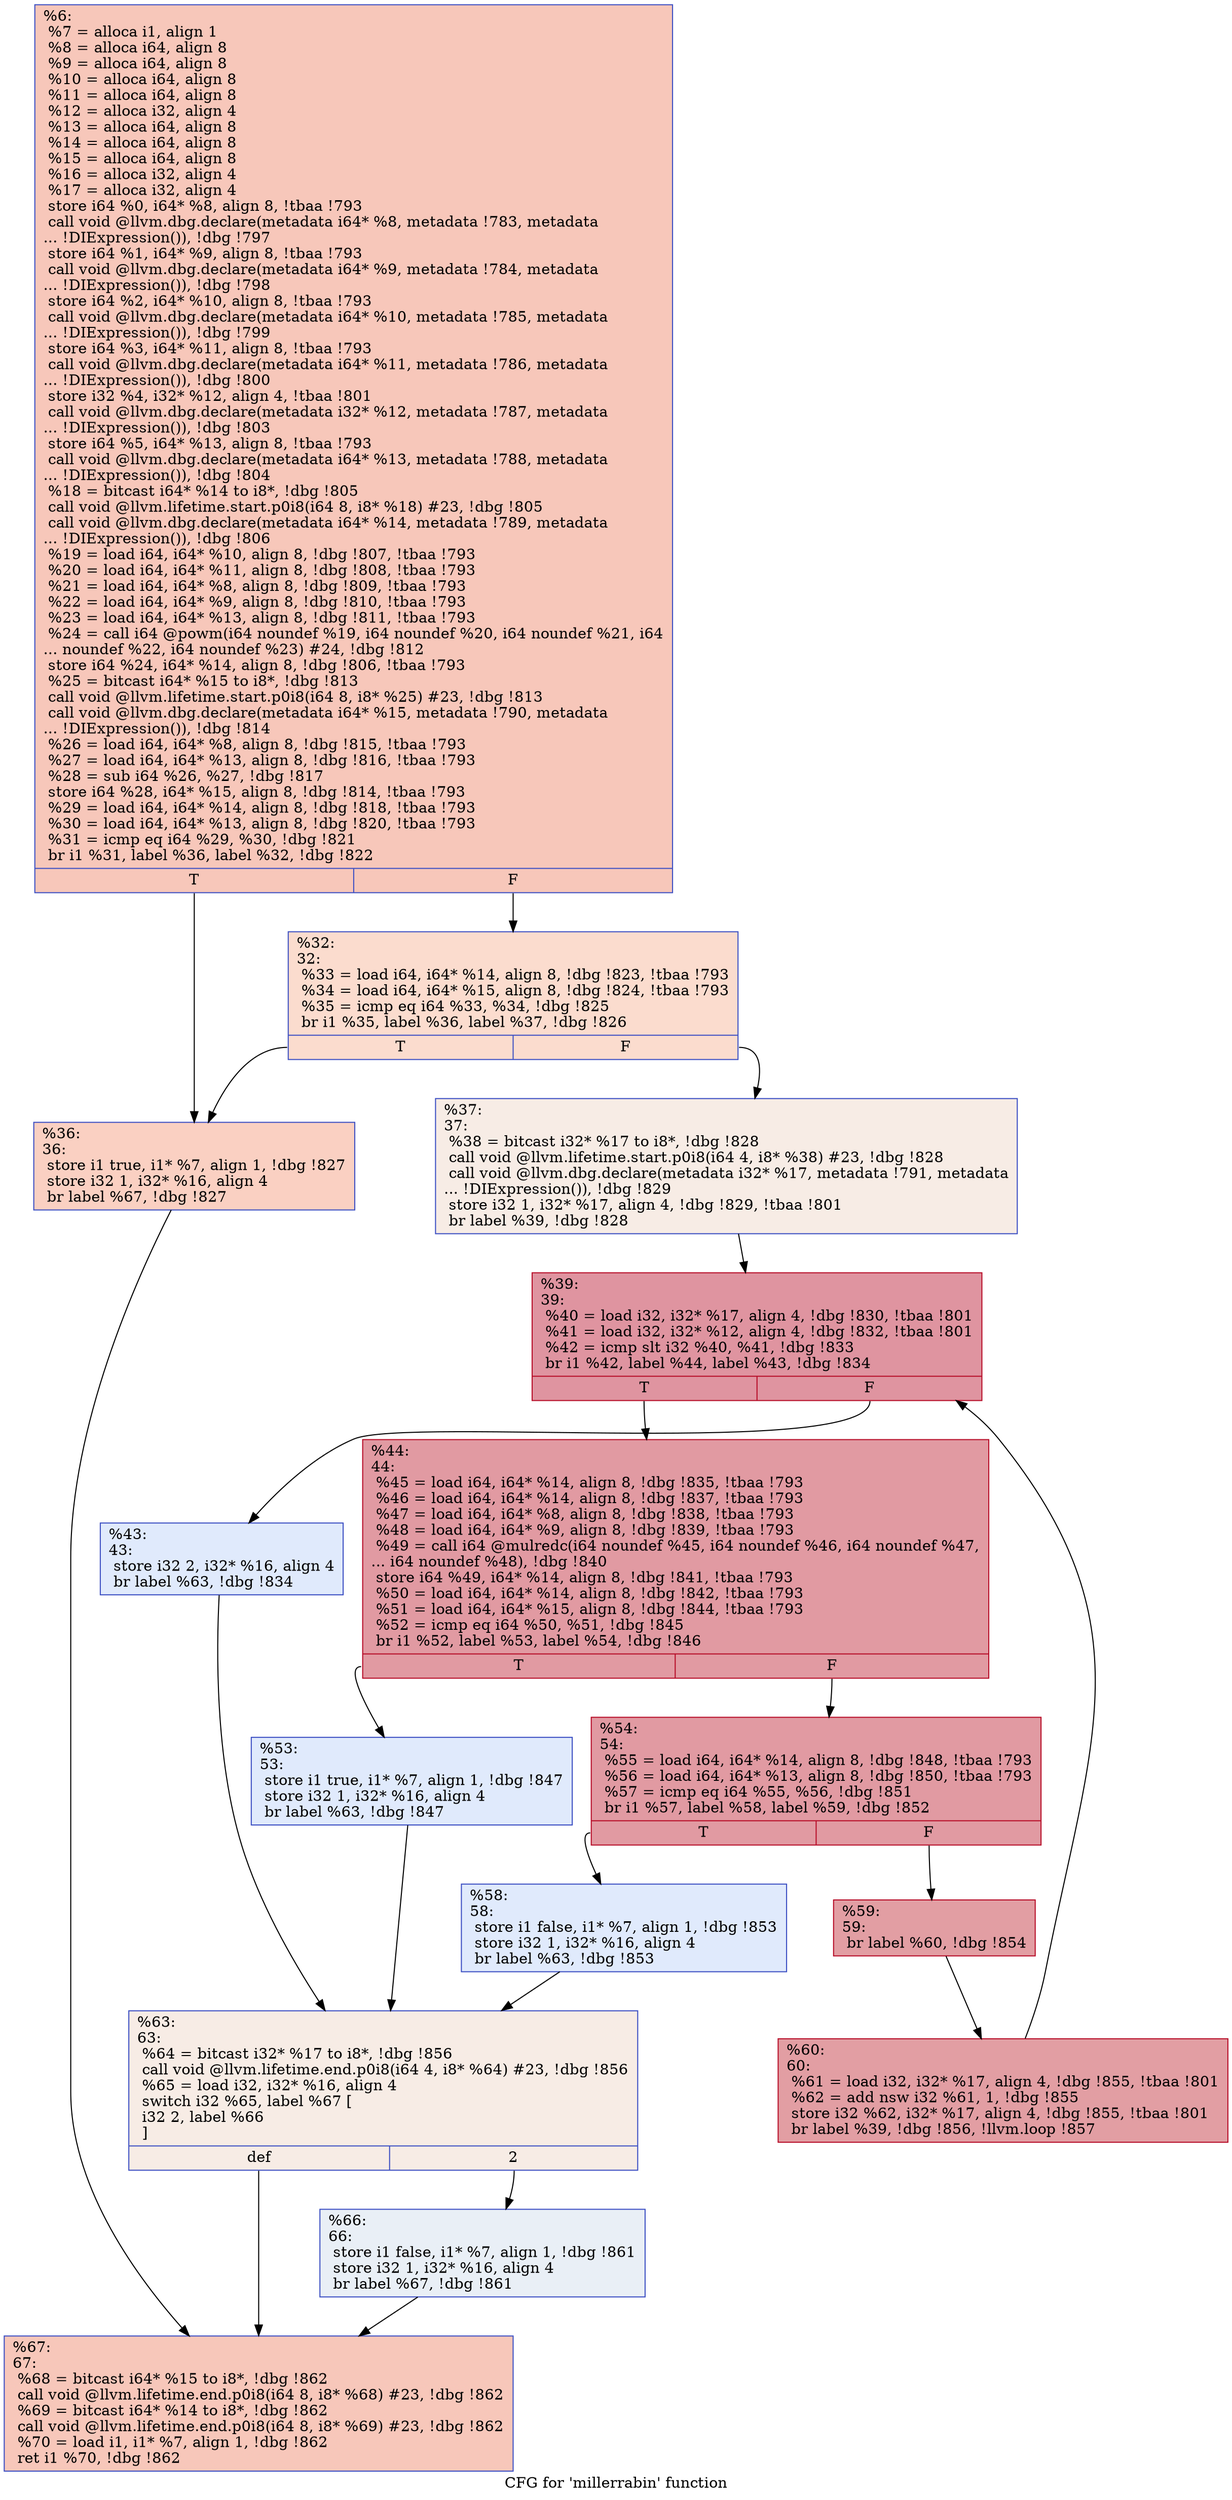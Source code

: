 digraph "CFG for 'millerrabin' function" {
	label="CFG for 'millerrabin' function";

	Node0x18b1fe0 [shape=record,color="#3d50c3ff", style=filled, fillcolor="#ec7f6370",label="{%6:\l  %7 = alloca i1, align 1\l  %8 = alloca i64, align 8\l  %9 = alloca i64, align 8\l  %10 = alloca i64, align 8\l  %11 = alloca i64, align 8\l  %12 = alloca i32, align 4\l  %13 = alloca i64, align 8\l  %14 = alloca i64, align 8\l  %15 = alloca i64, align 8\l  %16 = alloca i32, align 4\l  %17 = alloca i32, align 4\l  store i64 %0, i64* %8, align 8, !tbaa !793\l  call void @llvm.dbg.declare(metadata i64* %8, metadata !783, metadata\l... !DIExpression()), !dbg !797\l  store i64 %1, i64* %9, align 8, !tbaa !793\l  call void @llvm.dbg.declare(metadata i64* %9, metadata !784, metadata\l... !DIExpression()), !dbg !798\l  store i64 %2, i64* %10, align 8, !tbaa !793\l  call void @llvm.dbg.declare(metadata i64* %10, metadata !785, metadata\l... !DIExpression()), !dbg !799\l  store i64 %3, i64* %11, align 8, !tbaa !793\l  call void @llvm.dbg.declare(metadata i64* %11, metadata !786, metadata\l... !DIExpression()), !dbg !800\l  store i32 %4, i32* %12, align 4, !tbaa !801\l  call void @llvm.dbg.declare(metadata i32* %12, metadata !787, metadata\l... !DIExpression()), !dbg !803\l  store i64 %5, i64* %13, align 8, !tbaa !793\l  call void @llvm.dbg.declare(metadata i64* %13, metadata !788, metadata\l... !DIExpression()), !dbg !804\l  %18 = bitcast i64* %14 to i8*, !dbg !805\l  call void @llvm.lifetime.start.p0i8(i64 8, i8* %18) #23, !dbg !805\l  call void @llvm.dbg.declare(metadata i64* %14, metadata !789, metadata\l... !DIExpression()), !dbg !806\l  %19 = load i64, i64* %10, align 8, !dbg !807, !tbaa !793\l  %20 = load i64, i64* %11, align 8, !dbg !808, !tbaa !793\l  %21 = load i64, i64* %8, align 8, !dbg !809, !tbaa !793\l  %22 = load i64, i64* %9, align 8, !dbg !810, !tbaa !793\l  %23 = load i64, i64* %13, align 8, !dbg !811, !tbaa !793\l  %24 = call i64 @powm(i64 noundef %19, i64 noundef %20, i64 noundef %21, i64\l... noundef %22, i64 noundef %23) #24, !dbg !812\l  store i64 %24, i64* %14, align 8, !dbg !806, !tbaa !793\l  %25 = bitcast i64* %15 to i8*, !dbg !813\l  call void @llvm.lifetime.start.p0i8(i64 8, i8* %25) #23, !dbg !813\l  call void @llvm.dbg.declare(metadata i64* %15, metadata !790, metadata\l... !DIExpression()), !dbg !814\l  %26 = load i64, i64* %8, align 8, !dbg !815, !tbaa !793\l  %27 = load i64, i64* %13, align 8, !dbg !816, !tbaa !793\l  %28 = sub i64 %26, %27, !dbg !817\l  store i64 %28, i64* %15, align 8, !dbg !814, !tbaa !793\l  %29 = load i64, i64* %14, align 8, !dbg !818, !tbaa !793\l  %30 = load i64, i64* %13, align 8, !dbg !820, !tbaa !793\l  %31 = icmp eq i64 %29, %30, !dbg !821\l  br i1 %31, label %36, label %32, !dbg !822\l|{<s0>T|<s1>F}}"];
	Node0x18b1fe0:s0 -> Node0x18b6580;
	Node0x18b1fe0:s1 -> Node0x18b20e0;
	Node0x18b20e0 [shape=record,color="#3d50c3ff", style=filled, fillcolor="#f7af9170",label="{%32:\l32:                                               \l  %33 = load i64, i64* %14, align 8, !dbg !823, !tbaa !793\l  %34 = load i64, i64* %15, align 8, !dbg !824, !tbaa !793\l  %35 = icmp eq i64 %33, %34, !dbg !825\l  br i1 %35, label %36, label %37, !dbg !826\l|{<s0>T|<s1>F}}"];
	Node0x18b20e0:s0 -> Node0x18b6580;
	Node0x18b20e0:s1 -> Node0x18b65d0;
	Node0x18b6580 [shape=record,color="#3d50c3ff", style=filled, fillcolor="#f3947570",label="{%36:\l36:                                               \l  store i1 true, i1* %7, align 1, !dbg !827\l  store i32 1, i32* %16, align 4\l  br label %67, !dbg !827\l}"];
	Node0x18b6580 -> Node0x18b6940;
	Node0x18b65d0 [shape=record,color="#3d50c3ff", style=filled, fillcolor="#ecd3c570",label="{%37:\l37:                                               \l  %38 = bitcast i32* %17 to i8*, !dbg !828\l  call void @llvm.lifetime.start.p0i8(i64 4, i8* %38) #23, !dbg !828\l  call void @llvm.dbg.declare(metadata i32* %17, metadata !791, metadata\l... !DIExpression()), !dbg !829\l  store i32 1, i32* %17, align 4, !dbg !829, !tbaa !801\l  br label %39, !dbg !828\l}"];
	Node0x18b65d0 -> Node0x18b6620;
	Node0x18b6620 [shape=record,color="#b70d28ff", style=filled, fillcolor="#b70d2870",label="{%39:\l39:                                               \l  %40 = load i32, i32* %17, align 4, !dbg !830, !tbaa !801\l  %41 = load i32, i32* %12, align 4, !dbg !832, !tbaa !801\l  %42 = icmp slt i32 %40, %41, !dbg !833\l  br i1 %42, label %44, label %43, !dbg !834\l|{<s0>T|<s1>F}}"];
	Node0x18b6620:s0 -> Node0x18b66c0;
	Node0x18b6620:s1 -> Node0x18b6670;
	Node0x18b6670 [shape=record,color="#3d50c3ff", style=filled, fillcolor="#b9d0f970",label="{%43:\l43:                                               \l  store i32 2, i32* %16, align 4\l  br label %63, !dbg !834\l}"];
	Node0x18b6670 -> Node0x18b68a0;
	Node0x18b66c0 [shape=record,color="#b70d28ff", style=filled, fillcolor="#bb1b2c70",label="{%44:\l44:                                               \l  %45 = load i64, i64* %14, align 8, !dbg !835, !tbaa !793\l  %46 = load i64, i64* %14, align 8, !dbg !837, !tbaa !793\l  %47 = load i64, i64* %8, align 8, !dbg !838, !tbaa !793\l  %48 = load i64, i64* %9, align 8, !dbg !839, !tbaa !793\l  %49 = call i64 @mulredc(i64 noundef %45, i64 noundef %46, i64 noundef %47,\l... i64 noundef %48), !dbg !840\l  store i64 %49, i64* %14, align 8, !dbg !841, !tbaa !793\l  %50 = load i64, i64* %14, align 8, !dbg !842, !tbaa !793\l  %51 = load i64, i64* %15, align 8, !dbg !844, !tbaa !793\l  %52 = icmp eq i64 %50, %51, !dbg !845\l  br i1 %52, label %53, label %54, !dbg !846\l|{<s0>T|<s1>F}}"];
	Node0x18b66c0:s0 -> Node0x18b6710;
	Node0x18b66c0:s1 -> Node0x18b6760;
	Node0x18b6710 [shape=record,color="#3d50c3ff", style=filled, fillcolor="#b9d0f970",label="{%53:\l53:                                               \l  store i1 true, i1* %7, align 1, !dbg !847\l  store i32 1, i32* %16, align 4\l  br label %63, !dbg !847\l}"];
	Node0x18b6710 -> Node0x18b68a0;
	Node0x18b6760 [shape=record,color="#b70d28ff", style=filled, fillcolor="#bb1b2c70",label="{%54:\l54:                                               \l  %55 = load i64, i64* %14, align 8, !dbg !848, !tbaa !793\l  %56 = load i64, i64* %13, align 8, !dbg !850, !tbaa !793\l  %57 = icmp eq i64 %55, %56, !dbg !851\l  br i1 %57, label %58, label %59, !dbg !852\l|{<s0>T|<s1>F}}"];
	Node0x18b6760:s0 -> Node0x18b67b0;
	Node0x18b6760:s1 -> Node0x18b6800;
	Node0x18b67b0 [shape=record,color="#3d50c3ff", style=filled, fillcolor="#b9d0f970",label="{%58:\l58:                                               \l  store i1 false, i1* %7, align 1, !dbg !853\l  store i32 1, i32* %16, align 4\l  br label %63, !dbg !853\l}"];
	Node0x18b67b0 -> Node0x18b68a0;
	Node0x18b6800 [shape=record,color="#b70d28ff", style=filled, fillcolor="#be242e70",label="{%59:\l59:                                               \l  br label %60, !dbg !854\l}"];
	Node0x18b6800 -> Node0x18b6850;
	Node0x18b6850 [shape=record,color="#b70d28ff", style=filled, fillcolor="#be242e70",label="{%60:\l60:                                               \l  %61 = load i32, i32* %17, align 4, !dbg !855, !tbaa !801\l  %62 = add nsw i32 %61, 1, !dbg !855\l  store i32 %62, i32* %17, align 4, !dbg !855, !tbaa !801\l  br label %39, !dbg !856, !llvm.loop !857\l}"];
	Node0x18b6850 -> Node0x18b6620;
	Node0x18b68a0 [shape=record,color="#3d50c3ff", style=filled, fillcolor="#ecd3c570",label="{%63:\l63:                                               \l  %64 = bitcast i32* %17 to i8*, !dbg !856\l  call void @llvm.lifetime.end.p0i8(i64 4, i8* %64) #23, !dbg !856\l  %65 = load i32, i32* %16, align 4\l  switch i32 %65, label %67 [\l    i32 2, label %66\l  ]\l|{<s0>def|<s1>2}}"];
	Node0x18b68a0:s0 -> Node0x18b6940;
	Node0x18b68a0:s1 -> Node0x18b68f0;
	Node0x18b68f0 [shape=record,color="#3d50c3ff", style=filled, fillcolor="#cedaeb70",label="{%66:\l66:                                               \l  store i1 false, i1* %7, align 1, !dbg !861\l  store i32 1, i32* %16, align 4\l  br label %67, !dbg !861\l}"];
	Node0x18b68f0 -> Node0x18b6940;
	Node0x18b6940 [shape=record,color="#3d50c3ff", style=filled, fillcolor="#ec7f6370",label="{%67:\l67:                                               \l  %68 = bitcast i64* %15 to i8*, !dbg !862\l  call void @llvm.lifetime.end.p0i8(i64 8, i8* %68) #23, !dbg !862\l  %69 = bitcast i64* %14 to i8*, !dbg !862\l  call void @llvm.lifetime.end.p0i8(i64 8, i8* %69) #23, !dbg !862\l  %70 = load i1, i1* %7, align 1, !dbg !862\l  ret i1 %70, !dbg !862\l}"];
}
